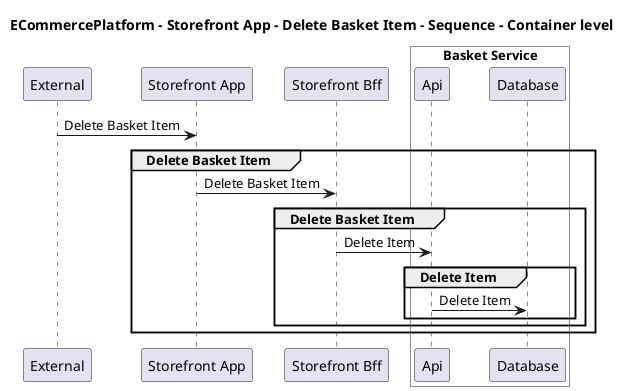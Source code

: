 @startuml

title ECommercePlatform - Storefront App - Delete Basket Item - Sequence - Container level

participant "External" as C4InterFlow.SoftwareSystems.ExternalSystem
participant "Storefront App" as ECommercePlatform.SoftwareSystems.StorefrontApp
participant "Storefront Bff" as ECommercePlatform.SoftwareSystems.StorefrontBff

box "Basket Service" #White
    participant "Api" as ECommercePlatform.SoftwareSystems.BasketService.Containers.Api
    participant "Database" as ECommercePlatform.SoftwareSystems.BasketService.Containers.Database
end box


C4InterFlow.SoftwareSystems.ExternalSystem -> ECommercePlatform.SoftwareSystems.StorefrontApp : Delete Basket Item
group Delete Basket Item
ECommercePlatform.SoftwareSystems.StorefrontApp -> ECommercePlatform.SoftwareSystems.StorefrontBff : Delete Basket Item
group Delete Basket Item
ECommercePlatform.SoftwareSystems.StorefrontBff -> ECommercePlatform.SoftwareSystems.BasketService.Containers.Api : Delete Item
group Delete Item
ECommercePlatform.SoftwareSystems.BasketService.Containers.Api -> ECommercePlatform.SoftwareSystems.BasketService.Containers.Database : Delete Item
end
end
end


@enduml
